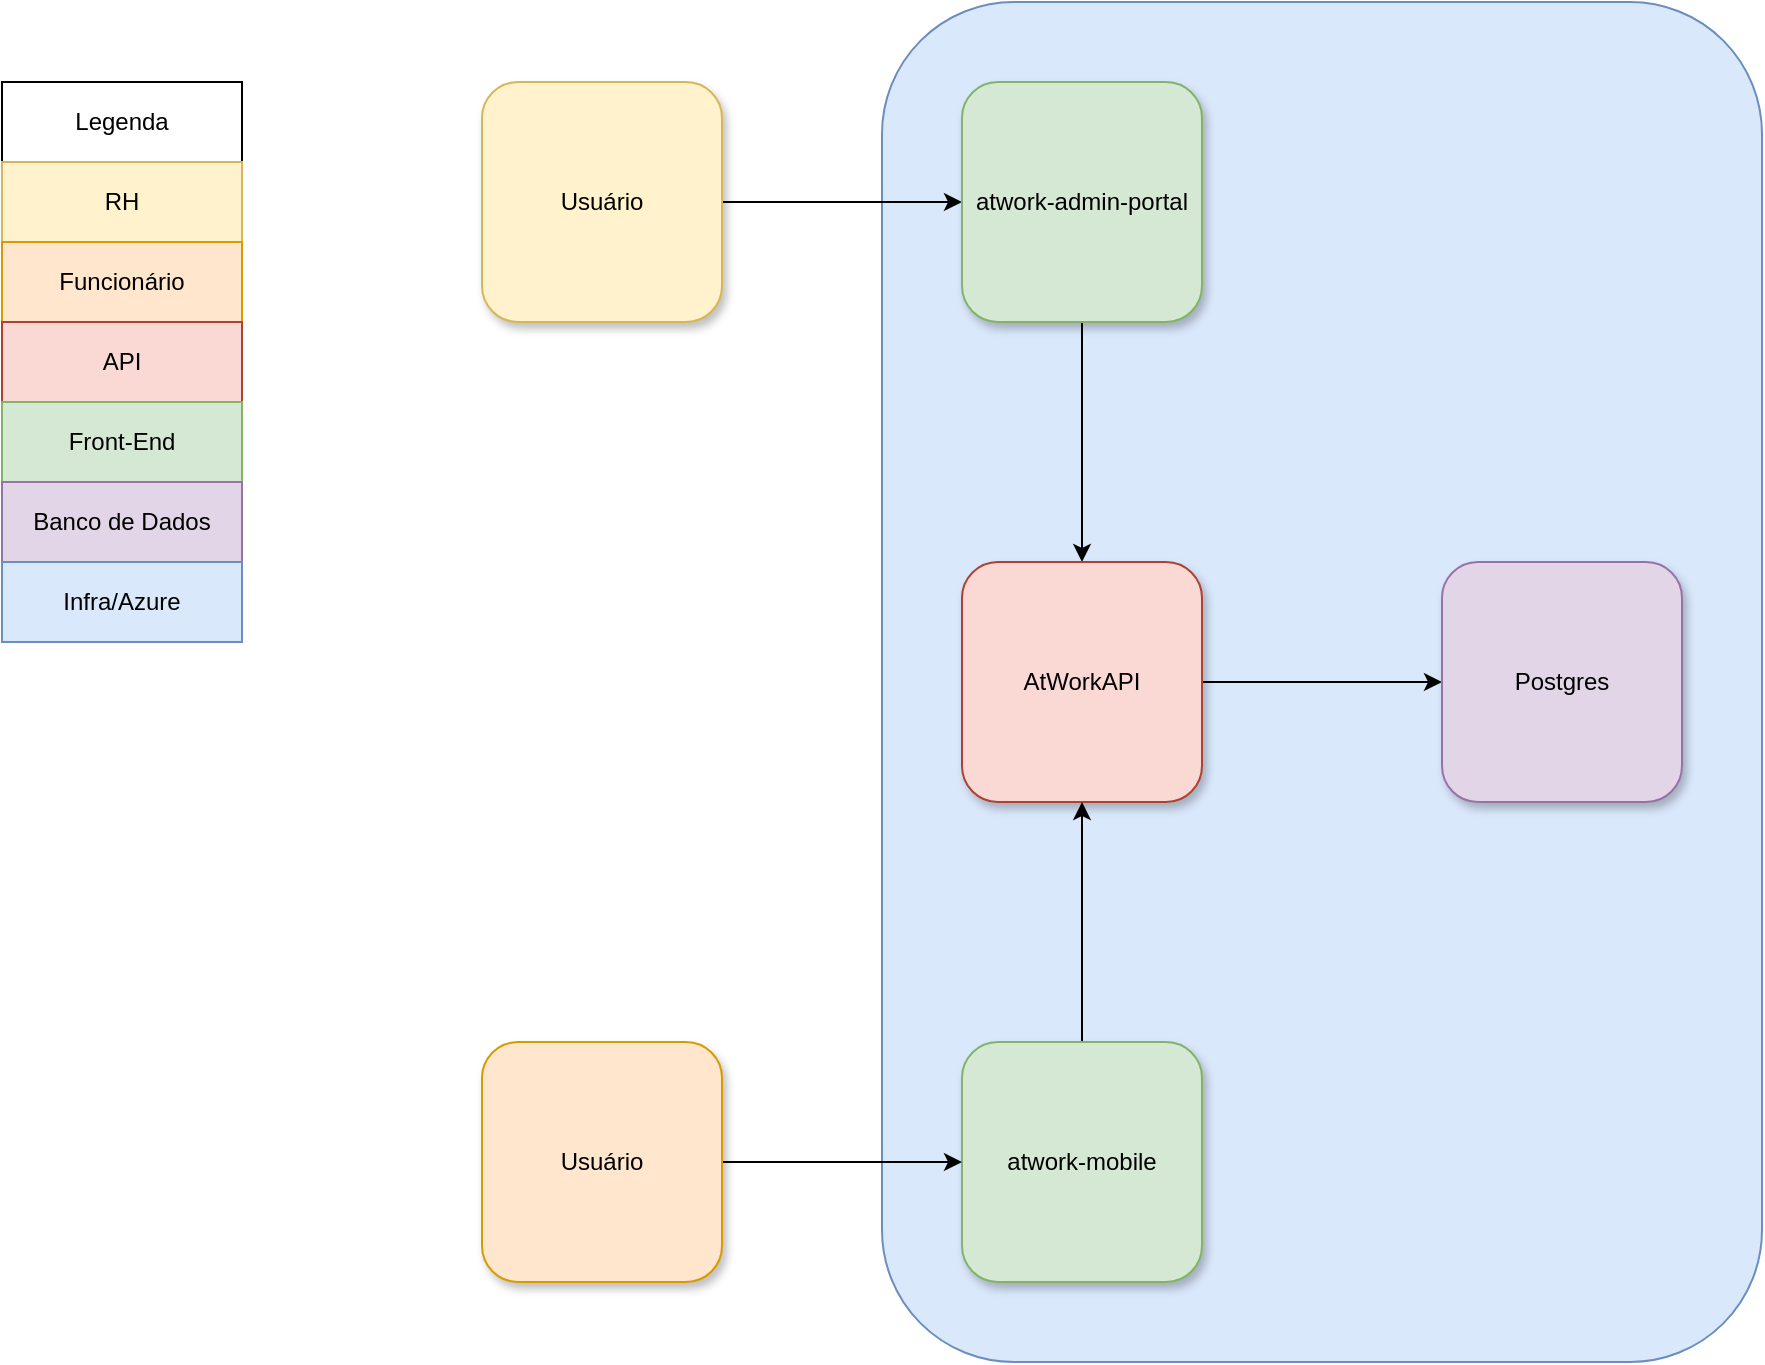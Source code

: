 <mxfile version="27.2.0">
  <diagram name="Página-1" id="7778yNJYSLOlApUvtQFG">
    <mxGraphModel dx="1426" dy="749" grid="1" gridSize="10" guides="1" tooltips="1" connect="1" arrows="1" fold="1" page="1" pageScale="1" pageWidth="827" pageHeight="1169" math="0" shadow="0">
      <root>
        <mxCell id="0" />
        <mxCell id="1" parent="0" />
        <mxCell id="SbssVgDFa1VcgkoLjpFx-19" value="" style="rounded=0;whiteSpace=wrap;html=1;" vertex="1" parent="1">
          <mxGeometry x="160" y="360" width="120" height="40" as="geometry" />
        </mxCell>
        <mxCell id="SbssVgDFa1VcgkoLjpFx-13" value="" style="rounded=1;whiteSpace=wrap;html=1;fillColor=#dae8fc;strokeColor=#6c8ebf;" vertex="1" parent="1">
          <mxGeometry x="600" y="320" width="440" height="680" as="geometry" />
        </mxCell>
        <mxCell id="SbssVgDFa1VcgkoLjpFx-4" style="edgeStyle=orthogonalEdgeStyle;rounded=0;orthogonalLoop=1;jettySize=auto;html=1;entryX=0;entryY=0.5;entryDx=0;entryDy=0;" edge="1" parent="1" source="SbssVgDFa1VcgkoLjpFx-1" target="SbssVgDFa1VcgkoLjpFx-3">
          <mxGeometry relative="1" as="geometry" />
        </mxCell>
        <mxCell id="SbssVgDFa1VcgkoLjpFx-1" value="Usuário" style="rounded=1;whiteSpace=wrap;html=1;fillColor=#fff2cc;strokeColor=#d6b656;glass=0;shadow=1;gradientColor=none;labelBackgroundColor=none;textShadow=0;labelBorderColor=none;fontStyle=0" vertex="1" parent="1">
          <mxGeometry x="400" y="360" width="120" height="120" as="geometry" />
        </mxCell>
        <mxCell id="SbssVgDFa1VcgkoLjpFx-6" style="edgeStyle=orthogonalEdgeStyle;rounded=0;orthogonalLoop=1;jettySize=auto;html=1;entryX=0.5;entryY=0;entryDx=0;entryDy=0;" edge="1" parent="1" source="SbssVgDFa1VcgkoLjpFx-3" target="SbssVgDFa1VcgkoLjpFx-5">
          <mxGeometry relative="1" as="geometry" />
        </mxCell>
        <mxCell id="SbssVgDFa1VcgkoLjpFx-3" value="atwork-admin-portal" style="rounded=1;whiteSpace=wrap;html=1;fillColor=#d5e8d4;strokeColor=#82b366;shadow=1;" vertex="1" parent="1">
          <mxGeometry x="640" y="360" width="120" height="120" as="geometry" />
        </mxCell>
        <mxCell id="SbssVgDFa1VcgkoLjpFx-12" style="edgeStyle=orthogonalEdgeStyle;rounded=0;orthogonalLoop=1;jettySize=auto;html=1;entryX=0;entryY=0.5;entryDx=0;entryDy=0;" edge="1" parent="1" source="SbssVgDFa1VcgkoLjpFx-5" target="SbssVgDFa1VcgkoLjpFx-11">
          <mxGeometry relative="1" as="geometry" />
        </mxCell>
        <mxCell id="SbssVgDFa1VcgkoLjpFx-5" value="AtWorkAPI" style="rounded=1;whiteSpace=wrap;html=1;fillColor=#fad9d5;strokeColor=#ae4132;shadow=1;" vertex="1" parent="1">
          <mxGeometry x="640" y="600" width="120" height="120" as="geometry" />
        </mxCell>
        <mxCell id="SbssVgDFa1VcgkoLjpFx-8" style="edgeStyle=orthogonalEdgeStyle;rounded=0;orthogonalLoop=1;jettySize=auto;html=1;entryX=0.5;entryY=1;entryDx=0;entryDy=0;" edge="1" parent="1" source="SbssVgDFa1VcgkoLjpFx-7" target="SbssVgDFa1VcgkoLjpFx-5">
          <mxGeometry relative="1" as="geometry" />
        </mxCell>
        <mxCell id="SbssVgDFa1VcgkoLjpFx-7" value="atwork-mobile" style="rounded=1;whiteSpace=wrap;html=1;fillColor=#d5e8d4;strokeColor=#82b366;shadow=1;" vertex="1" parent="1">
          <mxGeometry x="640" y="840" width="120" height="120" as="geometry" />
        </mxCell>
        <mxCell id="SbssVgDFa1VcgkoLjpFx-10" style="edgeStyle=orthogonalEdgeStyle;rounded=0;orthogonalLoop=1;jettySize=auto;html=1;entryX=0;entryY=0.5;entryDx=0;entryDy=0;" edge="1" parent="1" source="SbssVgDFa1VcgkoLjpFx-9" target="SbssVgDFa1VcgkoLjpFx-7">
          <mxGeometry relative="1" as="geometry" />
        </mxCell>
        <mxCell id="SbssVgDFa1VcgkoLjpFx-9" value="Usuário" style="rounded=1;whiteSpace=wrap;html=1;fillColor=#ffe6cc;strokeColor=#d79b00;shadow=1;" vertex="1" parent="1">
          <mxGeometry x="400" y="840" width="120" height="120" as="geometry" />
        </mxCell>
        <mxCell id="SbssVgDFa1VcgkoLjpFx-11" value="Postgres" style="rounded=1;whiteSpace=wrap;html=1;fillColor=#e1d5e7;strokeColor=#9673a6;shadow=1;" vertex="1" parent="1">
          <mxGeometry x="880" y="600" width="120" height="120" as="geometry" />
        </mxCell>
        <mxCell id="SbssVgDFa1VcgkoLjpFx-14" value="Legenda" style="text;html=1;align=center;verticalAlign=middle;whiteSpace=wrap;rounded=0;" vertex="1" parent="1">
          <mxGeometry x="160" y="360" width="120" height="40" as="geometry" />
        </mxCell>
        <mxCell id="SbssVgDFa1VcgkoLjpFx-15" value="RH" style="rounded=0;whiteSpace=wrap;html=1;fillColor=#fff2cc;strokeColor=#d6b656;" vertex="1" parent="1">
          <mxGeometry x="160" y="400" width="120" height="40" as="geometry" />
        </mxCell>
        <mxCell id="SbssVgDFa1VcgkoLjpFx-16" value="Funcionário" style="rounded=0;whiteSpace=wrap;html=1;fillColor=#ffe6cc;strokeColor=#d79b00;" vertex="1" parent="1">
          <mxGeometry x="160" y="440" width="120" height="40" as="geometry" />
        </mxCell>
        <mxCell id="SbssVgDFa1VcgkoLjpFx-17" value="API" style="rounded=0;whiteSpace=wrap;html=1;fillColor=#fad9d5;strokeColor=#ae4132;" vertex="1" parent="1">
          <mxGeometry x="160" y="480" width="120" height="40" as="geometry" />
        </mxCell>
        <mxCell id="SbssVgDFa1VcgkoLjpFx-18" value="Front-End" style="rounded=0;whiteSpace=wrap;html=1;fillColor=#d5e8d4;strokeColor=#82b366;" vertex="1" parent="1">
          <mxGeometry x="160" y="520" width="120" height="40" as="geometry" />
        </mxCell>
        <mxCell id="SbssVgDFa1VcgkoLjpFx-20" value="Banco de Dados" style="rounded=0;whiteSpace=wrap;html=1;fillColor=#e1d5e7;strokeColor=#9673a6;" vertex="1" parent="1">
          <mxGeometry x="160" y="560" width="120" height="40" as="geometry" />
        </mxCell>
        <mxCell id="SbssVgDFa1VcgkoLjpFx-21" value="Infra/Azure" style="rounded=0;whiteSpace=wrap;html=1;fillColor=#dae8fc;strokeColor=#6c8ebf;" vertex="1" parent="1">
          <mxGeometry x="160" y="600" width="120" height="40" as="geometry" />
        </mxCell>
      </root>
    </mxGraphModel>
  </diagram>
</mxfile>

